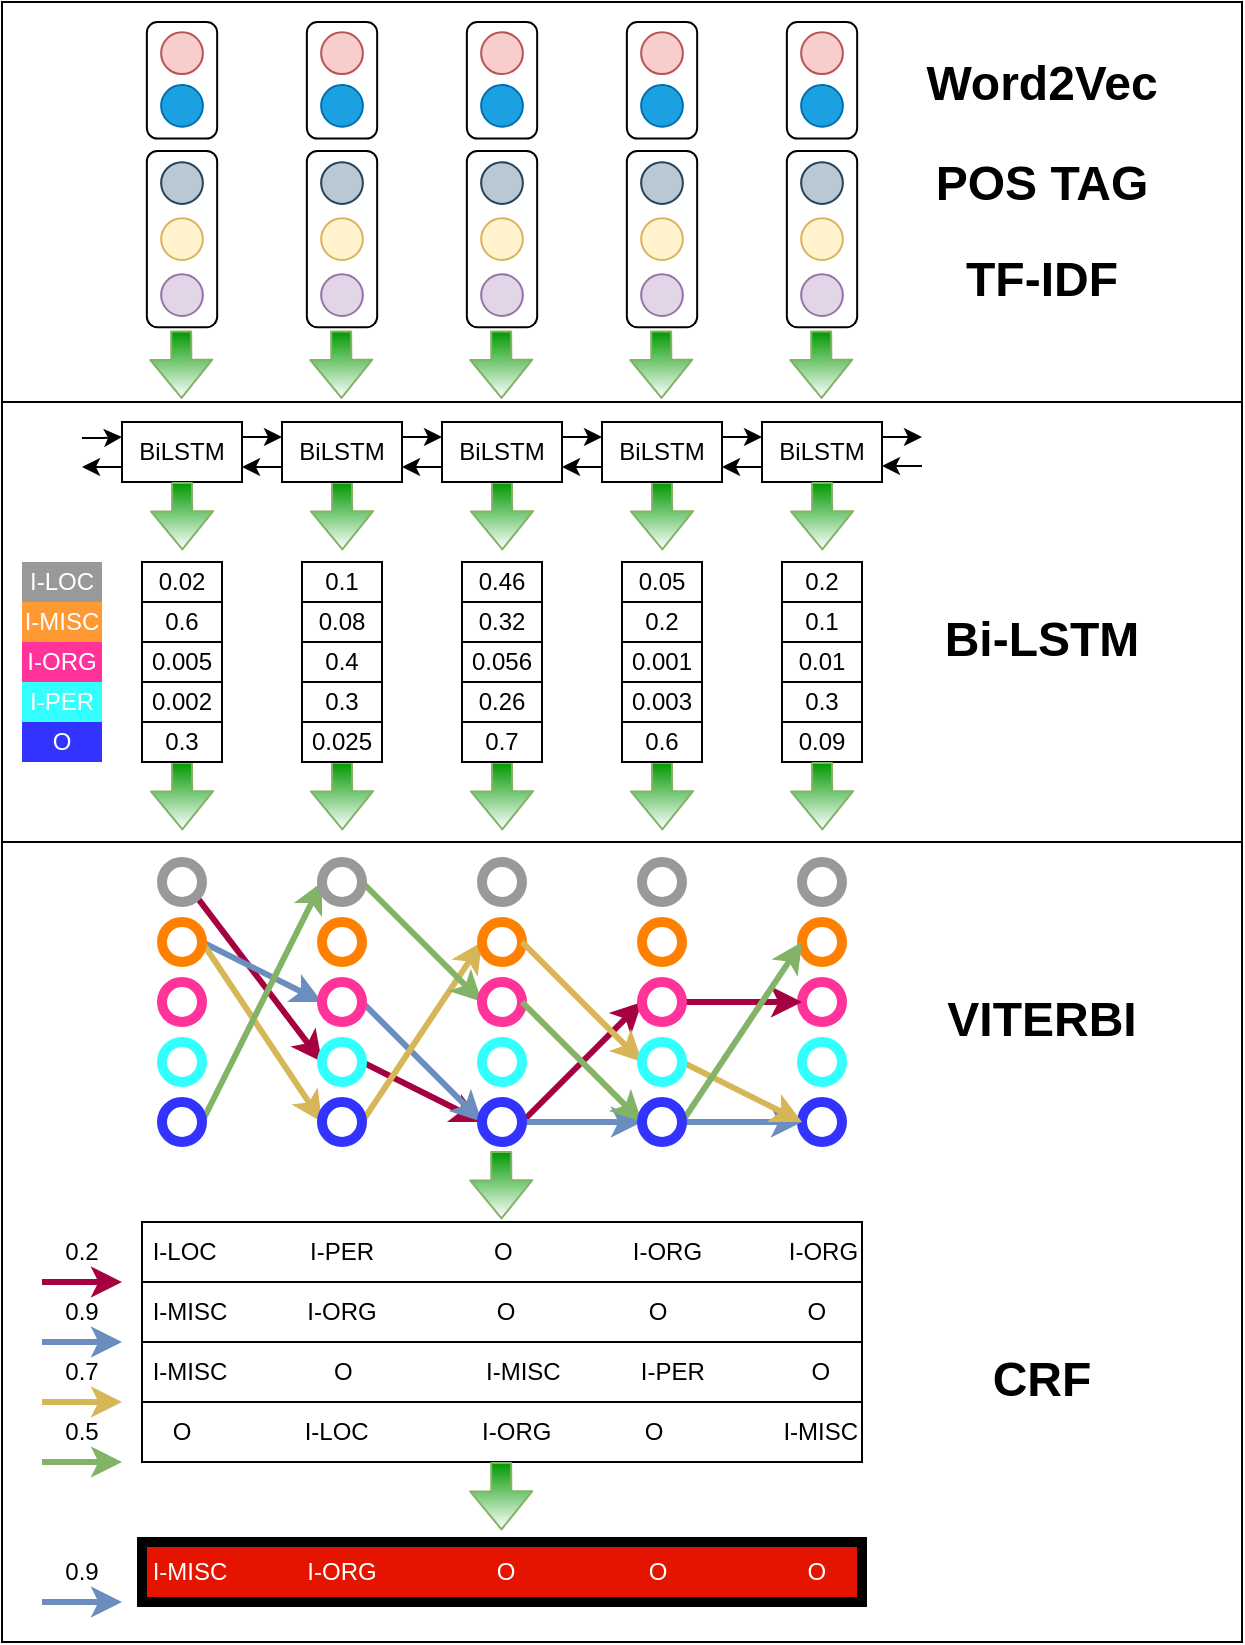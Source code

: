 <mxfile version="13.1.9" type="device"><diagram id="C5RBs43oDa-KdzZeNtuy" name="Page-1"><mxGraphModel dx="865" dy="416" grid="1" gridSize="10" guides="1" tooltips="1" connect="1" arrows="1" fold="1" page="1" pageScale="1" pageWidth="827" pageHeight="1169" math="0" shadow="0"><root><mxCell id="WIyWlLk6GJQsqaUBKTNV-0"/><mxCell id="WIyWlLk6GJQsqaUBKTNV-1" parent="WIyWlLk6GJQsqaUBKTNV-0"/><mxCell id="lORffbCrn6nx1zbJT4mo-375" value="" style="rounded=0;whiteSpace=wrap;html=1;strokeColor=#000000;strokeWidth=1;fillColor=none;fontColor=#000000;" vertex="1" parent="WIyWlLk6GJQsqaUBKTNV-1"><mxGeometry x="140" y="210" width="620" height="220" as="geometry"/></mxCell><mxCell id="lORffbCrn6nx1zbJT4mo-365" value="" style="rounded=0;whiteSpace=wrap;html=1;strokeColor=#000000;strokeWidth=1;fillColor=none;fontColor=#000000;" vertex="1" parent="WIyWlLk6GJQsqaUBKTNV-1"><mxGeometry x="140" y="430" width="620" height="400" as="geometry"/></mxCell><mxCell id="lORffbCrn6nx1zbJT4mo-245" value="" style="group" vertex="1" connectable="0" parent="WIyWlLk6GJQsqaUBKTNV-1"><mxGeometry x="520" y="31.57" width="60" height="528.43" as="geometry"/></mxCell><mxCell id="lORffbCrn6nx1zbJT4mo-246" value="" style="group" vertex="1" connectable="0" parent="lORffbCrn6nx1zbJT4mo-245"><mxGeometry width="60" height="528.43" as="geometry"/></mxCell><mxCell id="lORffbCrn6nx1zbJT4mo-247" value="BiLSTM" style="rounded=0;whiteSpace=wrap;html=1;" vertex="1" parent="lORffbCrn6nx1zbJT4mo-246"><mxGeometry y="188.43" width="60" height="30" as="geometry"/></mxCell><mxCell id="lORffbCrn6nx1zbJT4mo-248" value="" style="group" vertex="1" connectable="0" parent="lORffbCrn6nx1zbJT4mo-246"><mxGeometry x="12.43" y="-11.57" width="35.15" height="152.62" as="geometry"/></mxCell><mxCell id="lORffbCrn6nx1zbJT4mo-249" value="" style="rounded=1;whiteSpace=wrap;html=1;rotation=90;" vertex="1" parent="lORffbCrn6nx1zbJT4mo-248"><mxGeometry x="-26.5" y="90.97" width="88.15" height="35.15" as="geometry"/></mxCell><mxCell id="lORffbCrn6nx1zbJT4mo-250" value="" style="rounded=1;whiteSpace=wrap;html=1;rotation=90;" vertex="1" parent="lORffbCrn6nx1zbJT4mo-248"><mxGeometry x="-11.57" y="11.57" width="58.29" height="35.15" as="geometry"/></mxCell><mxCell id="lORffbCrn6nx1zbJT4mo-251" value="" style="ellipse;whiteSpace=wrap;html=1;aspect=fixed;rotation=0;fillColor=#1ba1e2;strokeColor=#006EAF;fontColor=#ffffff;" vertex="1" parent="lORffbCrn6nx1zbJT4mo-248"><mxGeometry x="7.14" y="31.5" width="20.87" height="20.87" as="geometry"/></mxCell><mxCell id="lORffbCrn6nx1zbJT4mo-252" value="" style="ellipse;whiteSpace=wrap;html=1;aspect=fixed;rotation=0;fillColor=#f8cecc;strokeColor=#b85450;" vertex="1" parent="lORffbCrn6nx1zbJT4mo-248"><mxGeometry x="7.14" y="5.15" width="20.87" height="20.87" as="geometry"/></mxCell><mxCell id="lORffbCrn6nx1zbJT4mo-253" value="" style="ellipse;whiteSpace=wrap;html=1;aspect=fixed;rotation=0;fillColor=#bac8d3;strokeColor=#23445d;" vertex="1" parent="lORffbCrn6nx1zbJT4mo-248"><mxGeometry x="7.14" y="70.1" width="20.87" height="20.87" as="geometry"/></mxCell><mxCell id="lORffbCrn6nx1zbJT4mo-254" value="" style="ellipse;whiteSpace=wrap;html=1;aspect=fixed;rotation=0;fillColor=#e1d5e7;strokeColor=#9673a6;" vertex="1" parent="lORffbCrn6nx1zbJT4mo-248"><mxGeometry x="7.14" y="126.12" width="20.87" height="20.87" as="geometry"/></mxCell><mxCell id="lORffbCrn6nx1zbJT4mo-255" value="" style="ellipse;whiteSpace=wrap;html=1;aspect=fixed;rotation=0;fillColor=#fff2cc;strokeColor=#d6b656;" vertex="1" parent="lORffbCrn6nx1zbJT4mo-248"><mxGeometry x="7.14" y="98.11" width="20.87" height="20.87" as="geometry"/></mxCell><mxCell id="lORffbCrn6nx1zbJT4mo-256" value="" style="group" vertex="1" connectable="0" parent="lORffbCrn6nx1zbJT4mo-246"><mxGeometry x="10" y="258.43" width="40" height="100" as="geometry"/></mxCell><mxCell id="lORffbCrn6nx1zbJT4mo-257" value="&lt;span&gt;0.2&lt;/span&gt;" style="rounded=0;whiteSpace=wrap;html=1;" vertex="1" parent="lORffbCrn6nx1zbJT4mo-256"><mxGeometry width="40" height="20" as="geometry"/></mxCell><mxCell id="lORffbCrn6nx1zbJT4mo-258" value="&lt;span&gt;0.1&lt;/span&gt;" style="rounded=0;whiteSpace=wrap;html=1;" vertex="1" parent="lORffbCrn6nx1zbJT4mo-256"><mxGeometry y="20" width="40" height="20" as="geometry"/></mxCell><mxCell id="lORffbCrn6nx1zbJT4mo-259" value="&lt;span&gt;0.09&lt;/span&gt;" style="rounded=0;whiteSpace=wrap;html=1;" vertex="1" parent="lORffbCrn6nx1zbJT4mo-256"><mxGeometry y="80" width="40" height="20" as="geometry"/></mxCell><mxCell id="lORffbCrn6nx1zbJT4mo-260" value="&lt;span&gt;0.3&lt;/span&gt;" style="rounded=0;whiteSpace=wrap;html=1;" vertex="1" parent="lORffbCrn6nx1zbJT4mo-256"><mxGeometry y="60" width="40" height="20" as="geometry"/></mxCell><mxCell id="lORffbCrn6nx1zbJT4mo-261" value="&lt;span&gt;0.01&lt;/span&gt;" style="rounded=0;whiteSpace=wrap;html=1;" vertex="1" parent="lORffbCrn6nx1zbJT4mo-256"><mxGeometry y="40" width="40" height="20" as="geometry"/></mxCell><mxCell id="lORffbCrn6nx1zbJT4mo-262" value="" style="group" vertex="1" connectable="0" parent="lORffbCrn6nx1zbJT4mo-246"><mxGeometry x="20.0" y="408.43" width="20.01" height="140" as="geometry"/></mxCell><mxCell id="lORffbCrn6nx1zbJT4mo-263" value="" style="ellipse;whiteSpace=wrap;html=1;aspect=fixed;strokeWidth=5;fillColor=none;strokeColor=#999999;" vertex="1" parent="lORffbCrn6nx1zbJT4mo-262"><mxGeometry width="20" height="20" as="geometry"/></mxCell><mxCell id="lORffbCrn6nx1zbJT4mo-264" value="" style="ellipse;whiteSpace=wrap;html=1;aspect=fixed;strokeWidth=5;fillColor=none;strokeColor=#FF8000;" vertex="1" parent="lORffbCrn6nx1zbJT4mo-262"><mxGeometry x="0.01" y="30" width="20" height="20" as="geometry"/></mxCell><mxCell id="lORffbCrn6nx1zbJT4mo-265" value="" style="ellipse;whiteSpace=wrap;html=1;aspect=fixed;fillColor=none;strokeColor=#3333FF;strokeWidth=5;" vertex="1" parent="lORffbCrn6nx1zbJT4mo-262"><mxGeometry y="120" width="20" height="20" as="geometry"/></mxCell><mxCell id="lORffbCrn6nx1zbJT4mo-266" value="" style="ellipse;whiteSpace=wrap;html=1;aspect=fixed;fillColor=none;strokeColor=#33FFFF;strokeWidth=5;" vertex="1" parent="lORffbCrn6nx1zbJT4mo-262"><mxGeometry x="0.01" y="90" width="20" height="20" as="geometry"/></mxCell><mxCell id="lORffbCrn6nx1zbJT4mo-267" value="" style="ellipse;whiteSpace=wrap;html=1;aspect=fixed;fillColor=none;strokeWidth=5;strokeColor=#FF3399;" vertex="1" parent="lORffbCrn6nx1zbJT4mo-262"><mxGeometry y="60" width="20" height="20" as="geometry"/></mxCell><mxCell id="lORffbCrn6nx1zbJT4mo-321" value="" style="shape=flexArrow;endArrow=classic;html=1;fillColor=#009900;strokeColor=#82b366;gradientColor=#ffffff;" edge="1" parent="lORffbCrn6nx1zbJT4mo-246"><mxGeometry width="50" height="50" relative="1" as="geometry"><mxPoint x="29.59" y="142.67" as="sourcePoint"/><mxPoint x="29.76" y="176.86" as="targetPoint"/></mxGeometry></mxCell><mxCell id="lORffbCrn6nx1zbJT4mo-329" value="" style="shape=flexArrow;endArrow=classic;html=1;fillColor=#009900;strokeColor=#82b366;gradientColor=#ffffff;" edge="1" parent="lORffbCrn6nx1zbJT4mo-246"><mxGeometry width="50" height="50" relative="1" as="geometry"><mxPoint x="30.0" y="358.43" as="sourcePoint"/><mxPoint x="30.17" y="392.62" as="targetPoint"/></mxGeometry></mxCell><mxCell id="lORffbCrn6nx1zbJT4mo-330" value="" style="shape=flexArrow;endArrow=classic;html=1;fillColor=#009900;strokeColor=#82b366;gradientColor=#ffffff;" edge="1" parent="lORffbCrn6nx1zbJT4mo-246"><mxGeometry width="50" height="50" relative="1" as="geometry"><mxPoint x="-290.0" y="358.43" as="sourcePoint"/><mxPoint x="-289.83" y="392.62" as="targetPoint"/></mxGeometry></mxCell><mxCell id="lORffbCrn6nx1zbJT4mo-331" value="" style="shape=flexArrow;endArrow=classic;html=1;fillColor=#009900;strokeColor=#82b366;gradientColor=#ffffff;" edge="1" parent="lORffbCrn6nx1zbJT4mo-246"><mxGeometry width="50" height="50" relative="1" as="geometry"><mxPoint x="-210.01" y="358.43" as="sourcePoint"/><mxPoint x="-209.84" y="392.62" as="targetPoint"/></mxGeometry></mxCell><mxCell id="lORffbCrn6nx1zbJT4mo-332" value="" style="shape=flexArrow;endArrow=classic;html=1;fillColor=#009900;strokeColor=#82b366;gradientColor=#ffffff;" edge="1" parent="lORffbCrn6nx1zbJT4mo-246"><mxGeometry width="50" height="50" relative="1" as="geometry"><mxPoint x="-130.01" y="358.43" as="sourcePoint"/><mxPoint x="-129.84" y="392.62" as="targetPoint"/></mxGeometry></mxCell><mxCell id="lORffbCrn6nx1zbJT4mo-333" value="" style="shape=flexArrow;endArrow=classic;html=1;fillColor=#009900;strokeColor=#82b366;gradientColor=#ffffff;" edge="1" parent="lORffbCrn6nx1zbJT4mo-246"><mxGeometry width="50" height="50" relative="1" as="geometry"><mxPoint x="-50.01" y="358.43" as="sourcePoint"/><mxPoint x="-49.84" y="392.62" as="targetPoint"/></mxGeometry></mxCell><mxCell id="lORffbCrn6nx1zbJT4mo-269" value="" style="endArrow=classic;html=1;exitX=1;exitY=1;exitDx=0;exitDy=0;fillColor=#d80073;strokeColor=#A50040;strokeWidth=3;" edge="1" parent="WIyWlLk6GJQsqaUBKTNV-1" source="lORffbCrn6nx1zbJT4mo-150"><mxGeometry width="50" height="50" relative="1" as="geometry"><mxPoint x="320" y="520" as="sourcePoint"/><mxPoint x="300" y="540" as="targetPoint"/></mxGeometry></mxCell><mxCell id="lORffbCrn6nx1zbJT4mo-270" value="" style="endArrow=classic;html=1;fillColor=#d80073;strokeColor=#A50040;strokeWidth=3;" edge="1" parent="WIyWlLk6GJQsqaUBKTNV-1"><mxGeometry width="50" height="50" relative="1" as="geometry"><mxPoint x="480" y="510" as="sourcePoint"/><mxPoint x="540" y="510" as="targetPoint"/></mxGeometry></mxCell><mxCell id="lORffbCrn6nx1zbJT4mo-271" value="" style="endArrow=classic;html=1;entryX=0;entryY=0.5;entryDx=0;entryDy=0;fillColor=#d80073;strokeColor=#A50040;strokeWidth=3;" edge="1" parent="WIyWlLk6GJQsqaUBKTNV-1" target="lORffbCrn6nx1zbJT4mo-244"><mxGeometry width="50" height="50" relative="1" as="geometry"><mxPoint x="400" y="570" as="sourcePoint"/><mxPoint x="450" y="520" as="targetPoint"/></mxGeometry></mxCell><mxCell id="lORffbCrn6nx1zbJT4mo-272" value="" style="endArrow=classic;html=1;exitX=1;exitY=0.5;exitDx=0;exitDy=0;fillColor=#d80073;strokeColor=#A50040;strokeWidth=3;" edge="1" parent="WIyWlLk6GJQsqaUBKTNV-1" source="lORffbCrn6nx1zbJT4mo-197"><mxGeometry width="50" height="50" relative="1" as="geometry"><mxPoint x="320" y="530" as="sourcePoint"/><mxPoint x="380" y="570" as="targetPoint"/></mxGeometry></mxCell><mxCell id="lORffbCrn6nx1zbJT4mo-273" value="" style="endArrow=classic;html=1;fillColor=#dae8fc;strokeColor=#6c8ebf;strokeWidth=3;" edge="1" parent="WIyWlLk6GJQsqaUBKTNV-1"><mxGeometry width="50" height="50" relative="1" as="geometry"><mxPoint x="240" y="480" as="sourcePoint"/><mxPoint x="300" y="510" as="targetPoint"/></mxGeometry></mxCell><mxCell id="lORffbCrn6nx1zbJT4mo-274" value="" style="endArrow=classic;html=1;fillColor=#fff2cc;strokeColor=#d6b656;exitX=1;exitY=0.5;exitDx=0;exitDy=0;strokeWidth=3;" edge="1" parent="WIyWlLk6GJQsqaUBKTNV-1" source="lORffbCrn6nx1zbJT4mo-151"><mxGeometry width="50" height="50" relative="1" as="geometry"><mxPoint x="240" y="540" as="sourcePoint"/><mxPoint x="300" y="570" as="targetPoint"/></mxGeometry></mxCell><mxCell id="lORffbCrn6nx1zbJT4mo-275" value="" style="endArrow=classic;html=1;fillColor=#dae8fc;strokeColor=#6c8ebf;strokeWidth=3;" edge="1" parent="WIyWlLk6GJQsqaUBKTNV-1"><mxGeometry width="50" height="50" relative="1" as="geometry"><mxPoint x="480" y="570" as="sourcePoint"/><mxPoint x="540" y="570" as="targetPoint"/></mxGeometry></mxCell><mxCell id="lORffbCrn6nx1zbJT4mo-276" value="" style="endArrow=classic;html=1;entryX=0;entryY=0.5;entryDx=0;entryDy=0;fillColor=#dae8fc;strokeColor=#6c8ebf;strokeWidth=3;" edge="1" parent="WIyWlLk6GJQsqaUBKTNV-1" target="lORffbCrn6nx1zbJT4mo-242"><mxGeometry width="50" height="50" relative="1" as="geometry"><mxPoint x="400" y="570" as="sourcePoint"/><mxPoint x="480" y="570" as="targetPoint"/></mxGeometry></mxCell><mxCell id="lORffbCrn6nx1zbJT4mo-277" value="" style="endArrow=classic;html=1;exitX=1;exitY=0.5;exitDx=0;exitDy=0;fillColor=#dae8fc;strokeColor=#6c8ebf;strokeWidth=3;" edge="1" parent="WIyWlLk6GJQsqaUBKTNV-1" source="lORffbCrn6nx1zbJT4mo-198"><mxGeometry width="50" height="50" relative="1" as="geometry"><mxPoint x="350" y="655" as="sourcePoint"/><mxPoint x="380" y="570" as="targetPoint"/></mxGeometry></mxCell><mxCell id="lORffbCrn6nx1zbJT4mo-279" value="" style="endArrow=classic;html=1;fillColor=#fff2cc;strokeColor=#d6b656;strokeWidth=3;" edge="1" parent="WIyWlLk6GJQsqaUBKTNV-1"><mxGeometry width="50" height="50" relative="1" as="geometry"><mxPoint x="320" y="570" as="sourcePoint"/><mxPoint x="380" y="480" as="targetPoint"/></mxGeometry></mxCell><mxCell id="lORffbCrn6nx1zbJT4mo-280" value="" style="endArrow=classic;html=1;fillColor=#fff2cc;strokeColor=#d6b656;strokeWidth=3;" edge="1" parent="WIyWlLk6GJQsqaUBKTNV-1"><mxGeometry width="50" height="50" relative="1" as="geometry"><mxPoint x="480" y="540" as="sourcePoint"/><mxPoint x="540" y="570" as="targetPoint"/></mxGeometry></mxCell><mxCell id="lORffbCrn6nx1zbJT4mo-281" value="" style="endArrow=classic;html=1;fillColor=#d5e8d4;strokeColor=#82b366;strokeWidth=3;" edge="1" parent="WIyWlLk6GJQsqaUBKTNV-1"><mxGeometry width="50" height="50" relative="1" as="geometry"><mxPoint x="320" y="450" as="sourcePoint"/><mxPoint x="380" y="510" as="targetPoint"/></mxGeometry></mxCell><mxCell id="lORffbCrn6nx1zbJT4mo-282" value="" style="endArrow=classic;html=1;exitX=1;exitY=0.5;exitDx=0;exitDy=0;fillColor=#d5e8d4;strokeColor=#82b366;strokeWidth=3;" edge="1" parent="WIyWlLk6GJQsqaUBKTNV-1" source="lORffbCrn6nx1zbJT4mo-152"><mxGeometry width="50" height="50" relative="1" as="geometry"><mxPoint x="320" y="520" as="sourcePoint"/><mxPoint x="300" y="450" as="targetPoint"/></mxGeometry></mxCell><mxCell id="lORffbCrn6nx1zbJT4mo-283" value="" style="endArrow=classic;html=1;fillColor=#d5e8d4;strokeColor=#82b366;strokeWidth=3;" edge="1" parent="WIyWlLk6GJQsqaUBKTNV-1"><mxGeometry width="50" height="50" relative="1" as="geometry"><mxPoint x="480" y="570" as="sourcePoint"/><mxPoint x="540" y="480" as="targetPoint"/></mxGeometry></mxCell><mxCell id="lORffbCrn6nx1zbJT4mo-289" value="&lt;span&gt;&lt;font color=&quot;#ffffff&quot;&gt;I-PER&lt;/font&gt;&lt;/span&gt;" style="rounded=0;whiteSpace=wrap;html=1;strokeColor=none;fillColor=#33FFFF;" vertex="1" parent="WIyWlLk6GJQsqaUBKTNV-1"><mxGeometry x="150" y="350" width="40" height="20" as="geometry"/></mxCell><mxCell id="lORffbCrn6nx1zbJT4mo-298" value="0.2" style="text;html=1;strokeColor=none;fillColor=none;align=center;verticalAlign=middle;whiteSpace=wrap;rounded=0;" vertex="1" parent="WIyWlLk6GJQsqaUBKTNV-1"><mxGeometry x="160" y="620" width="40" height="30" as="geometry"/></mxCell><mxCell id="lORffbCrn6nx1zbJT4mo-299" value="0.9" style="text;html=1;strokeColor=none;fillColor=none;align=center;verticalAlign=middle;whiteSpace=wrap;rounded=0;" vertex="1" parent="WIyWlLk6GJQsqaUBKTNV-1"><mxGeometry x="160" y="650" width="40" height="30" as="geometry"/></mxCell><mxCell id="lORffbCrn6nx1zbJT4mo-300" value="0.7" style="text;html=1;strokeColor=none;fillColor=none;align=center;verticalAlign=middle;whiteSpace=wrap;rounded=0;" vertex="1" parent="WIyWlLk6GJQsqaUBKTNV-1"><mxGeometry x="160" y="680" width="40" height="30" as="geometry"/></mxCell><mxCell id="lORffbCrn6nx1zbJT4mo-301" value="0.5" style="text;html=1;strokeColor=none;fillColor=none;align=center;verticalAlign=middle;whiteSpace=wrap;rounded=0;" vertex="1" parent="WIyWlLk6GJQsqaUBKTNV-1"><mxGeometry x="160" y="710" width="40" height="30" as="geometry"/></mxCell><mxCell id="lORffbCrn6nx1zbJT4mo-302" style="edgeStyle=orthogonalEdgeStyle;rounded=0;orthogonalLoop=1;jettySize=auto;html=1;exitX=1;exitY=0.25;exitDx=0;exitDy=0;entryX=0;entryY=0.25;entryDx=0;entryDy=0;" edge="1" parent="WIyWlLk6GJQsqaUBKTNV-1" source="lORffbCrn6nx1zbJT4mo-9" target="lORffbCrn6nx1zbJT4mo-178"><mxGeometry relative="1" as="geometry"/></mxCell><mxCell id="lORffbCrn6nx1zbJT4mo-303" style="edgeStyle=orthogonalEdgeStyle;rounded=0;orthogonalLoop=1;jettySize=auto;html=1;exitX=0;exitY=0.75;exitDx=0;exitDy=0;entryX=1;entryY=0.75;entryDx=0;entryDy=0;" edge="1" parent="WIyWlLk6GJQsqaUBKTNV-1" source="lORffbCrn6nx1zbJT4mo-178" target="lORffbCrn6nx1zbJT4mo-9"><mxGeometry relative="1" as="geometry"/></mxCell><mxCell id="lORffbCrn6nx1zbJT4mo-307" style="edgeStyle=orthogonalEdgeStyle;rounded=0;orthogonalLoop=1;jettySize=auto;html=1;exitX=1;exitY=0.25;exitDx=0;exitDy=0;entryX=0;entryY=0.25;entryDx=0;entryDy=0;" edge="1" parent="WIyWlLk6GJQsqaUBKTNV-1" source="lORffbCrn6nx1zbJT4mo-201" target="lORffbCrn6nx1zbJT4mo-224"><mxGeometry relative="1" as="geometry"/></mxCell><mxCell id="lORffbCrn6nx1zbJT4mo-308" style="edgeStyle=orthogonalEdgeStyle;rounded=0;orthogonalLoop=1;jettySize=auto;html=1;exitX=1;exitY=0.25;exitDx=0;exitDy=0;entryX=0;entryY=0.25;entryDx=0;entryDy=0;" edge="1" parent="WIyWlLk6GJQsqaUBKTNV-1" source="lORffbCrn6nx1zbJT4mo-178" target="lORffbCrn6nx1zbJT4mo-201"><mxGeometry relative="1" as="geometry"/></mxCell><mxCell id="lORffbCrn6nx1zbJT4mo-309" style="edgeStyle=orthogonalEdgeStyle;rounded=0;orthogonalLoop=1;jettySize=auto;html=1;exitX=0;exitY=0.75;exitDx=0;exitDy=0;entryX=1;entryY=0.75;entryDx=0;entryDy=0;" edge="1" parent="WIyWlLk6GJQsqaUBKTNV-1" source="lORffbCrn6nx1zbJT4mo-201" target="lORffbCrn6nx1zbJT4mo-178"><mxGeometry relative="1" as="geometry"/></mxCell><mxCell id="lORffbCrn6nx1zbJT4mo-310" style="edgeStyle=orthogonalEdgeStyle;rounded=0;orthogonalLoop=1;jettySize=auto;html=1;exitX=0;exitY=0.75;exitDx=0;exitDy=0;entryX=1;entryY=0.75;entryDx=0;entryDy=0;" edge="1" parent="WIyWlLk6GJQsqaUBKTNV-1" source="lORffbCrn6nx1zbJT4mo-224" target="lORffbCrn6nx1zbJT4mo-201"><mxGeometry relative="1" as="geometry"/></mxCell><mxCell id="lORffbCrn6nx1zbJT4mo-311" style="edgeStyle=orthogonalEdgeStyle;rounded=0;orthogonalLoop=1;jettySize=auto;html=1;exitX=1;exitY=0.25;exitDx=0;exitDy=0;entryX=0;entryY=0.25;entryDx=0;entryDy=0;" edge="1" parent="WIyWlLk6GJQsqaUBKTNV-1" source="lORffbCrn6nx1zbJT4mo-224" target="lORffbCrn6nx1zbJT4mo-247"><mxGeometry relative="1" as="geometry"/></mxCell><mxCell id="lORffbCrn6nx1zbJT4mo-312" style="edgeStyle=orthogonalEdgeStyle;rounded=0;orthogonalLoop=1;jettySize=auto;html=1;exitX=0;exitY=0.75;exitDx=0;exitDy=0;entryX=1;entryY=0.75;entryDx=0;entryDy=0;" edge="1" parent="WIyWlLk6GJQsqaUBKTNV-1" source="lORffbCrn6nx1zbJT4mo-247" target="lORffbCrn6nx1zbJT4mo-224"><mxGeometry relative="1" as="geometry"/></mxCell><mxCell id="lORffbCrn6nx1zbJT4mo-313" style="edgeStyle=orthogonalEdgeStyle;rounded=0;orthogonalLoop=1;jettySize=auto;html=1;exitX=1;exitY=0.25;exitDx=0;exitDy=0;" edge="1" parent="WIyWlLk6GJQsqaUBKTNV-1" source="lORffbCrn6nx1zbJT4mo-247"><mxGeometry relative="1" as="geometry"><mxPoint x="600" y="227.6" as="targetPoint"/></mxGeometry></mxCell><mxCell id="lORffbCrn6nx1zbJT4mo-314" style="edgeStyle=orthogonalEdgeStyle;rounded=0;orthogonalLoop=1;jettySize=auto;html=1;entryX=1;entryY=0.75;entryDx=0;entryDy=0;" edge="1" parent="WIyWlLk6GJQsqaUBKTNV-1" target="lORffbCrn6nx1zbJT4mo-247"><mxGeometry relative="1" as="geometry"><mxPoint x="600" y="242.4" as="targetPoint"/><mxPoint x="600" y="242" as="sourcePoint"/></mxGeometry></mxCell><mxCell id="lORffbCrn6nx1zbJT4mo-315" style="edgeStyle=orthogonalEdgeStyle;rounded=0;orthogonalLoop=1;jettySize=auto;html=1;exitX=0;exitY=0.75;exitDx=0;exitDy=0;" edge="1" parent="WIyWlLk6GJQsqaUBKTNV-1" source="lORffbCrn6nx1zbJT4mo-9"><mxGeometry relative="1" as="geometry"><mxPoint x="180" y="242.4" as="targetPoint"/></mxGeometry></mxCell><mxCell id="lORffbCrn6nx1zbJT4mo-318" style="edgeStyle=orthogonalEdgeStyle;rounded=0;orthogonalLoop=1;jettySize=auto;html=1;entryX=0;entryY=0.25;entryDx=0;entryDy=0;" edge="1" parent="WIyWlLk6GJQsqaUBKTNV-1" target="lORffbCrn6nx1zbJT4mo-9"><mxGeometry relative="1" as="geometry"><mxPoint x="190" y="228" as="targetPoint"/><mxPoint x="180" y="228" as="sourcePoint"/><Array as="points"><mxPoint x="190" y="228"/></Array></mxGeometry></mxCell><mxCell id="lORffbCrn6nx1zbJT4mo-174" value="" style="group" vertex="1" connectable="0" parent="WIyWlLk6GJQsqaUBKTNV-1"><mxGeometry x="200" y="31.57" width="60" height="528.43" as="geometry"/></mxCell><mxCell id="lORffbCrn6nx1zbJT4mo-9" value="BiLSTM" style="rounded=0;whiteSpace=wrap;html=1;" vertex="1" parent="lORffbCrn6nx1zbJT4mo-174"><mxGeometry y="188.43" width="60" height="30" as="geometry"/></mxCell><mxCell id="lORffbCrn6nx1zbJT4mo-38" value="" style="group" vertex="1" connectable="0" parent="lORffbCrn6nx1zbJT4mo-174"><mxGeometry x="12.43" y="-11.57" width="35.15" height="152.62" as="geometry"/></mxCell><mxCell id="lORffbCrn6nx1zbJT4mo-39" value="" style="rounded=1;whiteSpace=wrap;html=1;rotation=90;" vertex="1" parent="lORffbCrn6nx1zbJT4mo-38"><mxGeometry x="-26.5" y="90.97" width="88.15" height="35.15" as="geometry"/></mxCell><mxCell id="lORffbCrn6nx1zbJT4mo-40" value="" style="rounded=1;whiteSpace=wrap;html=1;rotation=90;" vertex="1" parent="lORffbCrn6nx1zbJT4mo-38"><mxGeometry x="-11.57" y="11.57" width="58.29" height="35.15" as="geometry"/></mxCell><mxCell id="lORffbCrn6nx1zbJT4mo-41" value="" style="ellipse;whiteSpace=wrap;html=1;aspect=fixed;rotation=0;fillColor=#1ba1e2;strokeColor=#006EAF;fontColor=#ffffff;" vertex="1" parent="lORffbCrn6nx1zbJT4mo-38"><mxGeometry x="7.14" y="31.5" width="20.87" height="20.87" as="geometry"/></mxCell><mxCell id="lORffbCrn6nx1zbJT4mo-42" value="" style="ellipse;whiteSpace=wrap;html=1;aspect=fixed;rotation=0;fillColor=#f8cecc;strokeColor=#b85450;" vertex="1" parent="lORffbCrn6nx1zbJT4mo-38"><mxGeometry x="7.14" y="5.15" width="20.87" height="20.87" as="geometry"/></mxCell><mxCell id="lORffbCrn6nx1zbJT4mo-43" value="" style="ellipse;whiteSpace=wrap;html=1;aspect=fixed;rotation=0;fillColor=#bac8d3;strokeColor=#23445d;" vertex="1" parent="lORffbCrn6nx1zbJT4mo-38"><mxGeometry x="7.14" y="70.1" width="20.87" height="20.87" as="geometry"/></mxCell><mxCell id="lORffbCrn6nx1zbJT4mo-44" value="" style="ellipse;whiteSpace=wrap;html=1;aspect=fixed;rotation=0;fillColor=#e1d5e7;strokeColor=#9673a6;" vertex="1" parent="lORffbCrn6nx1zbJT4mo-38"><mxGeometry x="7.14" y="126.12" width="20.87" height="20.87" as="geometry"/></mxCell><mxCell id="lORffbCrn6nx1zbJT4mo-45" value="" style="ellipse;whiteSpace=wrap;html=1;aspect=fixed;rotation=0;fillColor=#fff2cc;strokeColor=#d6b656;" vertex="1" parent="lORffbCrn6nx1zbJT4mo-38"><mxGeometry x="7.14" y="98.11" width="20.87" height="20.87" as="geometry"/></mxCell><mxCell id="lORffbCrn6nx1zbJT4mo-104" value="" style="group" vertex="1" connectable="0" parent="lORffbCrn6nx1zbJT4mo-174"><mxGeometry x="10" y="258.43" width="40" height="100" as="geometry"/></mxCell><mxCell id="lORffbCrn6nx1zbJT4mo-105" value="&lt;span&gt;0.02&lt;/span&gt;" style="rounded=0;whiteSpace=wrap;html=1;" vertex="1" parent="lORffbCrn6nx1zbJT4mo-104"><mxGeometry width="40" height="20" as="geometry"/></mxCell><mxCell id="lORffbCrn6nx1zbJT4mo-106" value="&lt;span&gt;0.6&lt;/span&gt;" style="rounded=0;whiteSpace=wrap;html=1;" vertex="1" parent="lORffbCrn6nx1zbJT4mo-104"><mxGeometry y="20" width="40" height="20" as="geometry"/></mxCell><mxCell id="lORffbCrn6nx1zbJT4mo-107" value="&lt;span&gt;0.3&lt;/span&gt;" style="rounded=0;whiteSpace=wrap;html=1;" vertex="1" parent="lORffbCrn6nx1zbJT4mo-104"><mxGeometry y="80" width="40" height="20" as="geometry"/></mxCell><mxCell id="lORffbCrn6nx1zbJT4mo-108" value="&lt;span&gt;0.002&lt;/span&gt;" style="rounded=0;whiteSpace=wrap;html=1;" vertex="1" parent="lORffbCrn6nx1zbJT4mo-104"><mxGeometry y="60" width="40" height="20" as="geometry"/></mxCell><mxCell id="lORffbCrn6nx1zbJT4mo-109" value="&lt;span&gt;0.005&lt;/span&gt;" style="rounded=0;whiteSpace=wrap;html=1;" vertex="1" parent="lORffbCrn6nx1zbJT4mo-104"><mxGeometry y="40" width="40" height="20" as="geometry"/></mxCell><mxCell id="lORffbCrn6nx1zbJT4mo-149" value="" style="group" vertex="1" connectable="0" parent="lORffbCrn6nx1zbJT4mo-174"><mxGeometry x="20.0" y="408.43" width="20.01" height="140" as="geometry"/></mxCell><mxCell id="lORffbCrn6nx1zbJT4mo-150" value="" style="ellipse;whiteSpace=wrap;html=1;aspect=fixed;strokeWidth=5;fillColor=none;strokeColor=#999999;" vertex="1" parent="lORffbCrn6nx1zbJT4mo-149"><mxGeometry width="20" height="20" as="geometry"/></mxCell><mxCell id="lORffbCrn6nx1zbJT4mo-151" value="" style="ellipse;whiteSpace=wrap;html=1;aspect=fixed;strokeWidth=5;fillColor=none;strokeColor=#FF8000;" vertex="1" parent="lORffbCrn6nx1zbJT4mo-149"><mxGeometry x="0.01" y="30" width="20" height="20" as="geometry"/></mxCell><mxCell id="lORffbCrn6nx1zbJT4mo-152" value="" style="ellipse;whiteSpace=wrap;html=1;aspect=fixed;fillColor=none;strokeColor=#3333FF;strokeWidth=5;" vertex="1" parent="lORffbCrn6nx1zbJT4mo-149"><mxGeometry y="120" width="20" height="20" as="geometry"/></mxCell><mxCell id="lORffbCrn6nx1zbJT4mo-153" value="" style="ellipse;whiteSpace=wrap;html=1;aspect=fixed;fillColor=none;strokeColor=#33FFFF;strokeWidth=5;" vertex="1" parent="lORffbCrn6nx1zbJT4mo-149"><mxGeometry x="0.01" y="90" width="20" height="20" as="geometry"/></mxCell><mxCell id="lORffbCrn6nx1zbJT4mo-154" value="" style="ellipse;whiteSpace=wrap;html=1;aspect=fixed;fillColor=none;strokeWidth=5;strokeColor=#FF3399;" vertex="1" parent="lORffbCrn6nx1zbJT4mo-149"><mxGeometry y="60" width="20" height="20" as="geometry"/></mxCell><mxCell id="lORffbCrn6nx1zbJT4mo-319" value="" style="shape=flexArrow;endArrow=classic;html=1;fillColor=#009900;strokeColor=#82b366;gradientColor=#ffffff;" edge="1" parent="lORffbCrn6nx1zbJT4mo-174"><mxGeometry width="50" height="50" relative="1" as="geometry"><mxPoint x="29.59" y="142.67" as="sourcePoint"/><mxPoint x="29.76" y="176.86" as="targetPoint"/></mxGeometry></mxCell><mxCell id="lORffbCrn6nx1zbJT4mo-324" value="" style="shape=flexArrow;endArrow=classic;html=1;fillColor=#009900;strokeColor=#82b366;gradientColor=#ffffff;" edge="1" parent="lORffbCrn6nx1zbJT4mo-174"><mxGeometry width="50" height="50" relative="1" as="geometry"><mxPoint x="350.0" y="218.43" as="sourcePoint"/><mxPoint x="350.17" y="252.62" as="targetPoint"/></mxGeometry></mxCell><mxCell id="lORffbCrn6nx1zbJT4mo-325" value="" style="shape=flexArrow;endArrow=classic;html=1;fillColor=#009900;strokeColor=#82b366;gradientColor=#ffffff;" edge="1" parent="lORffbCrn6nx1zbJT4mo-174"><mxGeometry width="50" height="50" relative="1" as="geometry"><mxPoint x="30.0" y="218.43" as="sourcePoint"/><mxPoint x="30.17" y="252.62" as="targetPoint"/></mxGeometry></mxCell><mxCell id="lORffbCrn6nx1zbJT4mo-326" value="" style="shape=flexArrow;endArrow=classic;html=1;fillColor=#009900;strokeColor=#82b366;gradientColor=#ffffff;" edge="1" parent="lORffbCrn6nx1zbJT4mo-174"><mxGeometry width="50" height="50" relative="1" as="geometry"><mxPoint x="109.99" y="218.43" as="sourcePoint"/><mxPoint x="110.16" y="252.62" as="targetPoint"/></mxGeometry></mxCell><mxCell id="lORffbCrn6nx1zbJT4mo-327" value="" style="shape=flexArrow;endArrow=classic;html=1;fillColor=#009900;strokeColor=#82b366;gradientColor=#ffffff;" edge="1" parent="lORffbCrn6nx1zbJT4mo-174"><mxGeometry width="50" height="50" relative="1" as="geometry"><mxPoint x="189.99" y="218.43" as="sourcePoint"/><mxPoint x="190.16" y="252.62" as="targetPoint"/></mxGeometry></mxCell><mxCell id="lORffbCrn6nx1zbJT4mo-328" value="" style="shape=flexArrow;endArrow=classic;html=1;fillColor=#009900;strokeColor=#82b366;gradientColor=#ffffff;" edge="1" parent="lORffbCrn6nx1zbJT4mo-174"><mxGeometry width="50" height="50" relative="1" as="geometry"><mxPoint x="269.99" y="218.43" as="sourcePoint"/><mxPoint x="270.16" y="252.62" as="targetPoint"/></mxGeometry></mxCell><mxCell id="lORffbCrn6nx1zbJT4mo-177" value="" style="group" vertex="1" connectable="0" parent="WIyWlLk6GJQsqaUBKTNV-1"><mxGeometry x="280" y="31.57" width="74.08" height="528.43" as="geometry"/></mxCell><mxCell id="lORffbCrn6nx1zbJT4mo-178" value="BiLSTM" style="rounded=0;whiteSpace=wrap;html=1;" vertex="1" parent="lORffbCrn6nx1zbJT4mo-177"><mxGeometry y="188.43" width="60" height="30" as="geometry"/></mxCell><mxCell id="lORffbCrn6nx1zbJT4mo-187" value="" style="group" vertex="1" connectable="0" parent="lORffbCrn6nx1zbJT4mo-177"><mxGeometry x="10" y="258.43" width="40" height="100" as="geometry"/></mxCell><mxCell id="lORffbCrn6nx1zbJT4mo-188" value="&lt;span&gt;0.1&lt;/span&gt;" style="rounded=0;whiteSpace=wrap;html=1;" vertex="1" parent="lORffbCrn6nx1zbJT4mo-187"><mxGeometry width="40" height="20" as="geometry"/></mxCell><mxCell id="lORffbCrn6nx1zbJT4mo-189" value="&lt;span&gt;0.08&lt;/span&gt;" style="rounded=0;whiteSpace=wrap;html=1;" vertex="1" parent="lORffbCrn6nx1zbJT4mo-187"><mxGeometry y="20" width="40" height="20" as="geometry"/></mxCell><mxCell id="lORffbCrn6nx1zbJT4mo-190" value="&lt;span&gt;0.025&lt;/span&gt;" style="rounded=0;whiteSpace=wrap;html=1;" vertex="1" parent="lORffbCrn6nx1zbJT4mo-187"><mxGeometry y="80" width="40" height="20" as="geometry"/></mxCell><mxCell id="lORffbCrn6nx1zbJT4mo-191" value="&lt;span&gt;0.3&lt;/span&gt;" style="rounded=0;whiteSpace=wrap;html=1;" vertex="1" parent="lORffbCrn6nx1zbJT4mo-187"><mxGeometry y="60" width="40" height="20" as="geometry"/></mxCell><mxCell id="lORffbCrn6nx1zbJT4mo-192" value="&lt;span&gt;0.4&lt;/span&gt;" style="rounded=0;whiteSpace=wrap;html=1;" vertex="1" parent="lORffbCrn6nx1zbJT4mo-187"><mxGeometry y="40" width="40" height="20" as="geometry"/></mxCell><mxCell id="lORffbCrn6nx1zbJT4mo-193" value="" style="group" vertex="1" connectable="0" parent="lORffbCrn6nx1zbJT4mo-177"><mxGeometry x="20.0" y="408.43" width="20.01" height="140" as="geometry"/></mxCell><mxCell id="lORffbCrn6nx1zbJT4mo-194" value="" style="ellipse;whiteSpace=wrap;html=1;aspect=fixed;strokeWidth=5;fillColor=none;strokeColor=#999999;" vertex="1" parent="lORffbCrn6nx1zbJT4mo-193"><mxGeometry width="20" height="20" as="geometry"/></mxCell><mxCell id="lORffbCrn6nx1zbJT4mo-195" value="" style="ellipse;whiteSpace=wrap;html=1;aspect=fixed;strokeWidth=5;fillColor=none;strokeColor=#FF8000;" vertex="1" parent="lORffbCrn6nx1zbJT4mo-193"><mxGeometry x="0.01" y="30" width="20" height="20" as="geometry"/></mxCell><mxCell id="lORffbCrn6nx1zbJT4mo-196" value="" style="ellipse;whiteSpace=wrap;html=1;aspect=fixed;fillColor=none;strokeColor=#3333FF;strokeWidth=5;" vertex="1" parent="lORffbCrn6nx1zbJT4mo-193"><mxGeometry y="120" width="20" height="20" as="geometry"/></mxCell><mxCell id="lORffbCrn6nx1zbJT4mo-197" value="" style="ellipse;whiteSpace=wrap;html=1;aspect=fixed;fillColor=none;strokeColor=#33FFFF;strokeWidth=5;" vertex="1" parent="lORffbCrn6nx1zbJT4mo-193"><mxGeometry x="0.01" y="90" width="20" height="20" as="geometry"/></mxCell><mxCell id="lORffbCrn6nx1zbJT4mo-198" value="" style="ellipse;whiteSpace=wrap;html=1;aspect=fixed;fillColor=none;strokeWidth=5;strokeColor=#FF3399;" vertex="1" parent="lORffbCrn6nx1zbJT4mo-193"><mxGeometry y="60" width="20" height="20" as="geometry"/></mxCell><mxCell id="lORffbCrn6nx1zbJT4mo-323" value="" style="shape=flexArrow;endArrow=classic;html=1;fillColor=#009900;strokeColor=#82b366;gradientColor=#ffffff;" edge="1" parent="lORffbCrn6nx1zbJT4mo-177"><mxGeometry width="50" height="50" relative="1" as="geometry"><mxPoint x="29.58" y="142.67" as="sourcePoint"/><mxPoint x="29.75" y="176.86" as="targetPoint"/></mxGeometry></mxCell><mxCell id="lORffbCrn6nx1zbJT4mo-180" value="" style="rounded=1;whiteSpace=wrap;html=1;rotation=90;" vertex="1" parent="lORffbCrn6nx1zbJT4mo-177"><mxGeometry x="-14.07" y="79.4" width="88.15" height="35.15" as="geometry"/></mxCell><mxCell id="lORffbCrn6nx1zbJT4mo-181" value="" style="rounded=1;whiteSpace=wrap;html=1;rotation=90;" vertex="1" parent="lORffbCrn6nx1zbJT4mo-177"><mxGeometry x="0.86" y="-7.105e-15" width="58.29" height="35.15" as="geometry"/></mxCell><mxCell id="lORffbCrn6nx1zbJT4mo-182" value="" style="ellipse;whiteSpace=wrap;html=1;aspect=fixed;rotation=0;fillColor=#1ba1e2;strokeColor=#006EAF;fontColor=#ffffff;" vertex="1" parent="lORffbCrn6nx1zbJT4mo-177"><mxGeometry x="19.57" y="19.93" width="20.87" height="20.87" as="geometry"/></mxCell><mxCell id="lORffbCrn6nx1zbJT4mo-183" value="" style="ellipse;whiteSpace=wrap;html=1;aspect=fixed;rotation=0;fillColor=#f8cecc;strokeColor=#b85450;" vertex="1" parent="lORffbCrn6nx1zbJT4mo-177"><mxGeometry x="19.57" y="-6.42" width="20.87" height="20.87" as="geometry"/></mxCell><mxCell id="lORffbCrn6nx1zbJT4mo-184" value="" style="ellipse;whiteSpace=wrap;html=1;aspect=fixed;rotation=0;fillColor=#bac8d3;strokeColor=#23445d;" vertex="1" parent="lORffbCrn6nx1zbJT4mo-177"><mxGeometry x="19.57" y="58.53" width="20.87" height="20.87" as="geometry"/></mxCell><mxCell id="lORffbCrn6nx1zbJT4mo-185" value="" style="ellipse;whiteSpace=wrap;html=1;aspect=fixed;rotation=0;fillColor=#e1d5e7;strokeColor=#9673a6;" vertex="1" parent="lORffbCrn6nx1zbJT4mo-177"><mxGeometry x="19.57" y="114.55" width="20.87" height="20.87" as="geometry"/></mxCell><mxCell id="lORffbCrn6nx1zbJT4mo-186" value="" style="ellipse;whiteSpace=wrap;html=1;aspect=fixed;rotation=0;fillColor=#fff2cc;strokeColor=#d6b656;" vertex="1" parent="lORffbCrn6nx1zbJT4mo-177"><mxGeometry x="19.57" y="86.54" width="20.87" height="20.87" as="geometry"/></mxCell><mxCell id="lORffbCrn6nx1zbJT4mo-200" value="" style="group" vertex="1" connectable="0" parent="WIyWlLk6GJQsqaUBKTNV-1"><mxGeometry x="360" y="31.57" width="74.08" height="528.43" as="geometry"/></mxCell><mxCell id="lORffbCrn6nx1zbJT4mo-201" value="BiLSTM" style="rounded=0;whiteSpace=wrap;html=1;" vertex="1" parent="lORffbCrn6nx1zbJT4mo-200"><mxGeometry y="188.43" width="60" height="30" as="geometry"/></mxCell><mxCell id="lORffbCrn6nx1zbJT4mo-210" value="" style="group" vertex="1" connectable="0" parent="lORffbCrn6nx1zbJT4mo-200"><mxGeometry x="10" y="258.43" width="40" height="100" as="geometry"/></mxCell><mxCell id="lORffbCrn6nx1zbJT4mo-211" value="&lt;span&gt;0.46&lt;/span&gt;" style="rounded=0;whiteSpace=wrap;html=1;" vertex="1" parent="lORffbCrn6nx1zbJT4mo-210"><mxGeometry width="40" height="20" as="geometry"/></mxCell><mxCell id="lORffbCrn6nx1zbJT4mo-212" value="&lt;span&gt;0.32&lt;/span&gt;" style="rounded=0;whiteSpace=wrap;html=1;" vertex="1" parent="lORffbCrn6nx1zbJT4mo-210"><mxGeometry y="20" width="40" height="20" as="geometry"/></mxCell><mxCell id="lORffbCrn6nx1zbJT4mo-213" value="&lt;span&gt;0.7&lt;/span&gt;" style="rounded=0;whiteSpace=wrap;html=1;" vertex="1" parent="lORffbCrn6nx1zbJT4mo-210"><mxGeometry y="80" width="40" height="20" as="geometry"/></mxCell><mxCell id="lORffbCrn6nx1zbJT4mo-214" value="&lt;span&gt;0.26&lt;/span&gt;" style="rounded=0;whiteSpace=wrap;html=1;" vertex="1" parent="lORffbCrn6nx1zbJT4mo-210"><mxGeometry y="60" width="40" height="20" as="geometry"/></mxCell><mxCell id="lORffbCrn6nx1zbJT4mo-215" value="&lt;span&gt;0.056&lt;/span&gt;" style="rounded=0;whiteSpace=wrap;html=1;" vertex="1" parent="lORffbCrn6nx1zbJT4mo-210"><mxGeometry y="40" width="40" height="20" as="geometry"/></mxCell><mxCell id="lORffbCrn6nx1zbJT4mo-216" value="" style="group" vertex="1" connectable="0" parent="lORffbCrn6nx1zbJT4mo-200"><mxGeometry x="20.0" y="408.43" width="20.01" height="140" as="geometry"/></mxCell><mxCell id="lORffbCrn6nx1zbJT4mo-217" value="" style="ellipse;whiteSpace=wrap;html=1;aspect=fixed;strokeWidth=5;fillColor=none;strokeColor=#999999;" vertex="1" parent="lORffbCrn6nx1zbJT4mo-216"><mxGeometry width="20" height="20" as="geometry"/></mxCell><mxCell id="lORffbCrn6nx1zbJT4mo-218" value="" style="ellipse;whiteSpace=wrap;html=1;aspect=fixed;strokeWidth=5;fillColor=none;strokeColor=#FF8000;" vertex="1" parent="lORffbCrn6nx1zbJT4mo-216"><mxGeometry x="0.01" y="30" width="20" height="20" as="geometry"/></mxCell><mxCell id="lORffbCrn6nx1zbJT4mo-219" value="" style="ellipse;whiteSpace=wrap;html=1;aspect=fixed;fillColor=none;strokeColor=#3333FF;strokeWidth=5;" vertex="1" parent="lORffbCrn6nx1zbJT4mo-216"><mxGeometry y="120" width="20" height="20" as="geometry"/></mxCell><mxCell id="lORffbCrn6nx1zbJT4mo-220" value="" style="ellipse;whiteSpace=wrap;html=1;aspect=fixed;fillColor=none;strokeColor=#33FFFF;strokeWidth=5;" vertex="1" parent="lORffbCrn6nx1zbJT4mo-216"><mxGeometry x="0.01" y="90" width="20" height="20" as="geometry"/></mxCell><mxCell id="lORffbCrn6nx1zbJT4mo-221" value="" style="ellipse;whiteSpace=wrap;html=1;aspect=fixed;fillColor=none;strokeWidth=5;strokeColor=#FF3399;" vertex="1" parent="lORffbCrn6nx1zbJT4mo-216"><mxGeometry y="60" width="20" height="20" as="geometry"/></mxCell><mxCell id="lORffbCrn6nx1zbJT4mo-278" value="" style="endArrow=classic;html=1;fillColor=#fff2cc;strokeColor=#d6b656;strokeWidth=3;" edge="1" parent="lORffbCrn6nx1zbJT4mo-200"><mxGeometry width="50" height="50" relative="1" as="geometry"><mxPoint x="40.01" y="448.43" as="sourcePoint"/><mxPoint x="100" y="508.43" as="targetPoint"/></mxGeometry></mxCell><mxCell id="lORffbCrn6nx1zbJT4mo-284" value="" style="endArrow=classic;html=1;fillColor=#d5e8d4;strokeColor=#82b366;strokeWidth=3;" edge="1" parent="lORffbCrn6nx1zbJT4mo-200"><mxGeometry width="50" height="50" relative="1" as="geometry"><mxPoint x="40.01" y="478.43" as="sourcePoint"/><mxPoint x="100" y="538.43" as="targetPoint"/></mxGeometry></mxCell><mxCell id="lORffbCrn6nx1zbJT4mo-322" value="" style="shape=flexArrow;endArrow=classic;html=1;fillColor=#009900;strokeColor=#82b366;gradientColor=#ffffff;" edge="1" parent="lORffbCrn6nx1zbJT4mo-200"><mxGeometry width="50" height="50" relative="1" as="geometry"><mxPoint x="29.58" y="142.67" as="sourcePoint"/><mxPoint x="29.75" y="176.86" as="targetPoint"/></mxGeometry></mxCell><mxCell id="lORffbCrn6nx1zbJT4mo-203" value="" style="rounded=1;whiteSpace=wrap;html=1;rotation=90;" vertex="1" parent="lORffbCrn6nx1zbJT4mo-200"><mxGeometry x="-14.07" y="79.4" width="88.15" height="35.15" as="geometry"/></mxCell><mxCell id="lORffbCrn6nx1zbJT4mo-204" value="" style="rounded=1;whiteSpace=wrap;html=1;rotation=90;" vertex="1" parent="lORffbCrn6nx1zbJT4mo-200"><mxGeometry x="0.86" y="-7.105e-15" width="58.29" height="35.15" as="geometry"/></mxCell><mxCell id="lORffbCrn6nx1zbJT4mo-205" value="" style="ellipse;whiteSpace=wrap;html=1;aspect=fixed;rotation=0;fillColor=#1ba1e2;strokeColor=#006EAF;fontColor=#ffffff;" vertex="1" parent="lORffbCrn6nx1zbJT4mo-200"><mxGeometry x="19.57" y="19.93" width="20.87" height="20.87" as="geometry"/></mxCell><mxCell id="lORffbCrn6nx1zbJT4mo-206" value="" style="ellipse;whiteSpace=wrap;html=1;aspect=fixed;rotation=0;fillColor=#f8cecc;strokeColor=#b85450;" vertex="1" parent="lORffbCrn6nx1zbJT4mo-200"><mxGeometry x="19.57" y="-6.42" width="20.87" height="20.87" as="geometry"/></mxCell><mxCell id="lORffbCrn6nx1zbJT4mo-207" value="" style="ellipse;whiteSpace=wrap;html=1;aspect=fixed;rotation=0;fillColor=#bac8d3;strokeColor=#23445d;" vertex="1" parent="lORffbCrn6nx1zbJT4mo-200"><mxGeometry x="19.57" y="58.53" width="20.87" height="20.87" as="geometry"/></mxCell><mxCell id="lORffbCrn6nx1zbJT4mo-208" value="" style="ellipse;whiteSpace=wrap;html=1;aspect=fixed;rotation=0;fillColor=#e1d5e7;strokeColor=#9673a6;" vertex="1" parent="lORffbCrn6nx1zbJT4mo-200"><mxGeometry x="19.57" y="114.55" width="20.87" height="20.87" as="geometry"/></mxCell><mxCell id="lORffbCrn6nx1zbJT4mo-209" value="" style="ellipse;whiteSpace=wrap;html=1;aspect=fixed;rotation=0;fillColor=#fff2cc;strokeColor=#d6b656;" vertex="1" parent="lORffbCrn6nx1zbJT4mo-200"><mxGeometry x="19.57" y="86.54" width="20.87" height="20.87" as="geometry"/></mxCell><mxCell id="lORffbCrn6nx1zbJT4mo-224" value="BiLSTM" style="rounded=0;whiteSpace=wrap;html=1;" vertex="1" parent="WIyWlLk6GJQsqaUBKTNV-1"><mxGeometry x="440" y="220" width="60" height="30" as="geometry"/></mxCell><mxCell id="lORffbCrn6nx1zbJT4mo-225" value="" style="group" vertex="1" connectable="0" parent="WIyWlLk6GJQsqaUBKTNV-1"><mxGeometry x="452.43" y="20.0" width="35.15" height="152.62" as="geometry"/></mxCell><mxCell id="lORffbCrn6nx1zbJT4mo-226" value="" style="rounded=1;whiteSpace=wrap;html=1;rotation=90;" vertex="1" parent="lORffbCrn6nx1zbJT4mo-225"><mxGeometry x="-26.5" y="90.97" width="88.15" height="35.15" as="geometry"/></mxCell><mxCell id="lORffbCrn6nx1zbJT4mo-227" value="" style="rounded=1;whiteSpace=wrap;html=1;rotation=90;" vertex="1" parent="lORffbCrn6nx1zbJT4mo-225"><mxGeometry x="-11.57" y="11.57" width="58.29" height="35.15" as="geometry"/></mxCell><mxCell id="lORffbCrn6nx1zbJT4mo-228" value="" style="ellipse;whiteSpace=wrap;html=1;aspect=fixed;rotation=0;fillColor=#1ba1e2;strokeColor=#006EAF;fontColor=#ffffff;" vertex="1" parent="lORffbCrn6nx1zbJT4mo-225"><mxGeometry x="7.14" y="31.5" width="20.87" height="20.87" as="geometry"/></mxCell><mxCell id="lORffbCrn6nx1zbJT4mo-229" value="" style="ellipse;whiteSpace=wrap;html=1;aspect=fixed;rotation=0;fillColor=#f8cecc;strokeColor=#b85450;" vertex="1" parent="lORffbCrn6nx1zbJT4mo-225"><mxGeometry x="7.14" y="5.15" width="20.87" height="20.87" as="geometry"/></mxCell><mxCell id="lORffbCrn6nx1zbJT4mo-230" value="" style="ellipse;whiteSpace=wrap;html=1;aspect=fixed;rotation=0;fillColor=#bac8d3;strokeColor=#23445d;" vertex="1" parent="lORffbCrn6nx1zbJT4mo-225"><mxGeometry x="7.14" y="70.1" width="20.87" height="20.87" as="geometry"/></mxCell><mxCell id="lORffbCrn6nx1zbJT4mo-231" value="" style="ellipse;whiteSpace=wrap;html=1;aspect=fixed;rotation=0;fillColor=#e1d5e7;strokeColor=#9673a6;" vertex="1" parent="lORffbCrn6nx1zbJT4mo-225"><mxGeometry x="7.14" y="126.12" width="20.87" height="20.87" as="geometry"/></mxCell><mxCell id="lORffbCrn6nx1zbJT4mo-232" value="" style="ellipse;whiteSpace=wrap;html=1;aspect=fixed;rotation=0;fillColor=#fff2cc;strokeColor=#d6b656;" vertex="1" parent="lORffbCrn6nx1zbJT4mo-225"><mxGeometry x="7.14" y="98.11" width="20.87" height="20.87" as="geometry"/></mxCell><mxCell id="lORffbCrn6nx1zbJT4mo-233" value="" style="group" vertex="1" connectable="0" parent="WIyWlLk6GJQsqaUBKTNV-1"><mxGeometry x="450" y="290" width="40" height="100" as="geometry"/></mxCell><mxCell id="lORffbCrn6nx1zbJT4mo-234" value="&lt;span&gt;0.05&lt;/span&gt;" style="rounded=0;whiteSpace=wrap;html=1;" vertex="1" parent="lORffbCrn6nx1zbJT4mo-233"><mxGeometry width="40" height="20" as="geometry"/></mxCell><mxCell id="lORffbCrn6nx1zbJT4mo-235" value="&lt;span&gt;0.2&lt;/span&gt;" style="rounded=0;whiteSpace=wrap;html=1;" vertex="1" parent="lORffbCrn6nx1zbJT4mo-233"><mxGeometry y="20" width="40" height="20" as="geometry"/></mxCell><mxCell id="lORffbCrn6nx1zbJT4mo-236" value="&lt;span&gt;0.6&lt;/span&gt;" style="rounded=0;whiteSpace=wrap;html=1;" vertex="1" parent="lORffbCrn6nx1zbJT4mo-233"><mxGeometry y="80" width="40" height="20" as="geometry"/></mxCell><mxCell id="lORffbCrn6nx1zbJT4mo-237" value="&lt;span&gt;0.003&lt;/span&gt;" style="rounded=0;whiteSpace=wrap;html=1;" vertex="1" parent="lORffbCrn6nx1zbJT4mo-233"><mxGeometry y="60" width="40" height="20" as="geometry"/></mxCell><mxCell id="lORffbCrn6nx1zbJT4mo-238" value="&lt;span&gt;0.001&lt;/span&gt;" style="rounded=0;whiteSpace=wrap;html=1;" vertex="1" parent="lORffbCrn6nx1zbJT4mo-233"><mxGeometry y="40" width="40" height="20" as="geometry"/></mxCell><mxCell id="lORffbCrn6nx1zbJT4mo-239" value="" style="group" vertex="1" connectable="0" parent="WIyWlLk6GJQsqaUBKTNV-1"><mxGeometry x="460" y="440" width="20.01" height="140" as="geometry"/></mxCell><mxCell id="lORffbCrn6nx1zbJT4mo-240" value="" style="ellipse;whiteSpace=wrap;html=1;aspect=fixed;strokeWidth=5;fillColor=none;strokeColor=#999999;" vertex="1" parent="lORffbCrn6nx1zbJT4mo-239"><mxGeometry width="20" height="20" as="geometry"/></mxCell><mxCell id="lORffbCrn6nx1zbJT4mo-241" value="" style="ellipse;whiteSpace=wrap;html=1;aspect=fixed;strokeWidth=5;fillColor=none;strokeColor=#FF8000;" vertex="1" parent="lORffbCrn6nx1zbJT4mo-239"><mxGeometry x="0.01" y="30" width="20" height="20" as="geometry"/></mxCell><mxCell id="lORffbCrn6nx1zbJT4mo-242" value="" style="ellipse;whiteSpace=wrap;html=1;aspect=fixed;fillColor=none;strokeColor=#3333FF;strokeWidth=5;" vertex="1" parent="lORffbCrn6nx1zbJT4mo-239"><mxGeometry y="120" width="20" height="20" as="geometry"/></mxCell><mxCell id="lORffbCrn6nx1zbJT4mo-243" value="" style="ellipse;whiteSpace=wrap;html=1;aspect=fixed;fillColor=none;strokeColor=#33FFFF;strokeWidth=5;" vertex="1" parent="lORffbCrn6nx1zbJT4mo-239"><mxGeometry x="0.01" y="90" width="20" height="20" as="geometry"/></mxCell><mxCell id="lORffbCrn6nx1zbJT4mo-244" value="" style="ellipse;whiteSpace=wrap;html=1;aspect=fixed;fillColor=none;strokeWidth=5;strokeColor=#FF3399;" vertex="1" parent="lORffbCrn6nx1zbJT4mo-239"><mxGeometry y="60" width="20" height="20" as="geometry"/></mxCell><mxCell id="lORffbCrn6nx1zbJT4mo-320" value="" style="shape=flexArrow;endArrow=classic;html=1;fillColor=#009900;strokeColor=#82b366;gradientColor=#ffffff;" edge="1" parent="WIyWlLk6GJQsqaUBKTNV-1"><mxGeometry width="50" height="50" relative="1" as="geometry"><mxPoint x="469.58" y="174.24" as="sourcePoint"/><mxPoint x="469.75" y="208.43" as="targetPoint"/></mxGeometry></mxCell><mxCell id="lORffbCrn6nx1zbJT4mo-334" value="" style="endArrow=classic;html=1;strokeColor=#A50040;fillColor=#d80073;entryX=1;entryY=0;entryDx=0;entryDy=0;exitX=0;exitY=0;exitDx=0;exitDy=0;strokeWidth=3;" edge="1" parent="WIyWlLk6GJQsqaUBKTNV-1" source="lORffbCrn6nx1zbJT4mo-299" target="lORffbCrn6nx1zbJT4mo-299"><mxGeometry width="50" height="50" relative="1" as="geometry"><mxPoint x="100" y="670" as="sourcePoint"/><mxPoint x="130" y="670" as="targetPoint"/></mxGeometry></mxCell><mxCell id="lORffbCrn6nx1zbJT4mo-335" value="" style="endArrow=classic;html=1;strokeColor=#6c8ebf;fillColor=#dae8fc;gradientColor=#7ea6e0;entryX=1;entryY=1;entryDx=0;entryDy=0;exitX=0;exitY=0;exitDx=0;exitDy=0;strokeWidth=3;" edge="1" parent="WIyWlLk6GJQsqaUBKTNV-1" source="lORffbCrn6nx1zbJT4mo-300" target="lORffbCrn6nx1zbJT4mo-299"><mxGeometry width="50" height="50" relative="1" as="geometry"><mxPoint x="170" y="660" as="sourcePoint"/><mxPoint x="210" y="660" as="targetPoint"/></mxGeometry></mxCell><mxCell id="lORffbCrn6nx1zbJT4mo-336" value="" style="endArrow=classic;html=1;strokeColor=#d6b656;fillColor=#fff2cc;gradientColor=#ffd966;entryX=1;entryY=0;entryDx=0;entryDy=0;exitX=0;exitY=0;exitDx=0;exitDy=0;strokeWidth=3;" edge="1" parent="WIyWlLk6GJQsqaUBKTNV-1" source="lORffbCrn6nx1zbJT4mo-301" target="lORffbCrn6nx1zbJT4mo-301"><mxGeometry width="50" height="50" relative="1" as="geometry"><mxPoint x="180" y="670" as="sourcePoint"/><mxPoint x="220" y="670" as="targetPoint"/></mxGeometry></mxCell><mxCell id="lORffbCrn6nx1zbJT4mo-337" value="" style="endArrow=classic;html=1;strokeColor=#82b366;fillColor=#d5e8d4;gradientColor=#97d077;entryX=1;entryY=1;entryDx=0;entryDy=0;exitX=0;exitY=1;exitDx=0;exitDy=0;strokeWidth=3;" edge="1" parent="WIyWlLk6GJQsqaUBKTNV-1" source="lORffbCrn6nx1zbJT4mo-301" target="lORffbCrn6nx1zbJT4mo-301"><mxGeometry width="50" height="50" relative="1" as="geometry"><mxPoint x="190" y="680" as="sourcePoint"/><mxPoint x="230" y="680" as="targetPoint"/></mxGeometry></mxCell><mxCell id="lORffbCrn6nx1zbJT4mo-293" value="&amp;nbsp;I-LOC&amp;nbsp; &amp;nbsp; &amp;nbsp; &amp;nbsp; &amp;nbsp; &amp;nbsp; &amp;nbsp; I-PER&amp;nbsp; &amp;nbsp; &amp;nbsp; &amp;nbsp; &amp;nbsp; &amp;nbsp; &amp;nbsp; &amp;nbsp; &amp;nbsp; O&amp;nbsp; &amp;nbsp; &amp;nbsp; &amp;nbsp; &amp;nbsp; &amp;nbsp; &amp;nbsp; &amp;nbsp; &amp;nbsp; I-ORG&amp;nbsp; &amp;nbsp; &amp;nbsp; &amp;nbsp; &amp;nbsp; &amp;nbsp; &amp;nbsp;I-ORG" style="rounded=0;whiteSpace=wrap;html=1;align=left;" vertex="1" parent="WIyWlLk6GJQsqaUBKTNV-1"><mxGeometry x="210" y="620" width="360" height="30" as="geometry"/></mxCell><mxCell id="lORffbCrn6nx1zbJT4mo-294" value="&amp;nbsp;I-MISC&amp;nbsp; &amp;nbsp; &amp;nbsp; &amp;nbsp; &amp;nbsp; &amp;nbsp; I-ORG&amp;nbsp; &amp;nbsp; &amp;nbsp; &amp;nbsp; &amp;nbsp; &amp;nbsp; &amp;nbsp; &amp;nbsp; &amp;nbsp; O&amp;nbsp; &amp;nbsp; &amp;nbsp; &amp;nbsp; &amp;nbsp; &amp;nbsp; &amp;nbsp; &amp;nbsp; &amp;nbsp; &amp;nbsp; O&amp;nbsp; &amp;nbsp; &amp;nbsp; &amp;nbsp; &amp;nbsp; &amp;nbsp; &amp;nbsp; &amp;nbsp; &amp;nbsp; &amp;nbsp; &amp;nbsp;O" style="rounded=0;whiteSpace=wrap;html=1;align=left;fontColor=#000000;" vertex="1" parent="WIyWlLk6GJQsqaUBKTNV-1"><mxGeometry x="210" y="650" width="360" height="30" as="geometry"/></mxCell><mxCell id="lORffbCrn6nx1zbJT4mo-295" value="&amp;nbsp;I-MISC&amp;nbsp; &amp;nbsp; &amp;nbsp; &amp;nbsp; &amp;nbsp; &amp;nbsp; &amp;nbsp; &amp;nbsp; O&amp;nbsp; &amp;nbsp; &amp;nbsp; &amp;nbsp; &amp;nbsp; &amp;nbsp; &amp;nbsp; &amp;nbsp; &amp;nbsp; &amp;nbsp; I-MISC&amp;nbsp; &amp;nbsp; &amp;nbsp; &amp;nbsp; &amp;nbsp; &amp;nbsp; I-PER&amp;nbsp; &amp;nbsp; &amp;nbsp; &amp;nbsp; &amp;nbsp; &amp;nbsp; &amp;nbsp; &amp;nbsp; O" style="rounded=0;whiteSpace=wrap;html=1;align=left;" vertex="1" parent="WIyWlLk6GJQsqaUBKTNV-1"><mxGeometry x="210" y="680" width="360" height="30" as="geometry"/></mxCell><mxCell id="lORffbCrn6nx1zbJT4mo-296" value="&amp;nbsp; &amp;nbsp; O&amp;nbsp; &amp;nbsp; &amp;nbsp; &amp;nbsp; &amp;nbsp; &amp;nbsp; &amp;nbsp; &amp;nbsp; &amp;nbsp;I-LOC&amp;nbsp; &amp;nbsp; &amp;nbsp; &amp;nbsp; &amp;nbsp; &amp;nbsp; &amp;nbsp; &amp;nbsp; &amp;nbsp;I-ORG&amp;nbsp; &amp;nbsp; &amp;nbsp; &amp;nbsp; &amp;nbsp; &amp;nbsp; &amp;nbsp; O&amp;nbsp; &amp;nbsp; &amp;nbsp; &amp;nbsp; &amp;nbsp; &amp;nbsp; &amp;nbsp; &amp;nbsp; &amp;nbsp; I-MISC" style="rounded=0;whiteSpace=wrap;html=1;align=left;" vertex="1" parent="WIyWlLk6GJQsqaUBKTNV-1"><mxGeometry x="210" y="710" width="360" height="30" as="geometry"/></mxCell><mxCell id="lORffbCrn6nx1zbJT4mo-338" value="&amp;nbsp;I-MISC&amp;nbsp; &amp;nbsp; &amp;nbsp; &amp;nbsp; &amp;nbsp; &amp;nbsp; I-ORG&amp;nbsp; &amp;nbsp; &amp;nbsp; &amp;nbsp; &amp;nbsp; &amp;nbsp; &amp;nbsp; &amp;nbsp; &amp;nbsp; O&amp;nbsp; &amp;nbsp; &amp;nbsp; &amp;nbsp; &amp;nbsp; &amp;nbsp; &amp;nbsp; &amp;nbsp; &amp;nbsp; &amp;nbsp; O&amp;nbsp; &amp;nbsp; &amp;nbsp; &amp;nbsp; &amp;nbsp; &amp;nbsp; &amp;nbsp; &amp;nbsp; &amp;nbsp; &amp;nbsp; &amp;nbsp;O" style="rounded=0;whiteSpace=wrap;html=1;align=left;fontColor=#ffffff;fillColor=#e51400;strokeColor=#000000;strokeWidth=5;" vertex="1" parent="WIyWlLk6GJQsqaUBKTNV-1"><mxGeometry x="210" y="780" width="360" height="30" as="geometry"/></mxCell><mxCell id="lORffbCrn6nx1zbJT4mo-339" value="0.9" style="text;html=1;strokeColor=none;fillColor=none;align=center;verticalAlign=middle;whiteSpace=wrap;rounded=0;" vertex="1" parent="WIyWlLk6GJQsqaUBKTNV-1"><mxGeometry x="160" y="780" width="40" height="30" as="geometry"/></mxCell><mxCell id="lORffbCrn6nx1zbJT4mo-340" value="" style="endArrow=classic;html=1;strokeColor=#6c8ebf;fillColor=#dae8fc;gradientColor=#7ea6e0;entryX=1;entryY=1;entryDx=0;entryDy=0;exitX=0;exitY=1;exitDx=0;exitDy=0;strokeWidth=3;" edge="1" parent="WIyWlLk6GJQsqaUBKTNV-1" source="lORffbCrn6nx1zbJT4mo-339" target="lORffbCrn6nx1zbJT4mo-339"><mxGeometry width="50" height="50" relative="1" as="geometry"><mxPoint x="170" y="700" as="sourcePoint"/><mxPoint x="210" y="700" as="targetPoint"/></mxGeometry></mxCell><mxCell id="lORffbCrn6nx1zbJT4mo-341" value="" style="shape=flexArrow;endArrow=classic;html=1;fillColor=#009900;strokeColor=#82b366;gradientColor=#ffffff;" edge="1" parent="WIyWlLk6GJQsqaUBKTNV-1"><mxGeometry width="50" height="50" relative="1" as="geometry"><mxPoint x="389.58" y="740.0" as="sourcePoint"/><mxPoint x="389.75" y="774.19" as="targetPoint"/></mxGeometry></mxCell><mxCell id="lORffbCrn6nx1zbJT4mo-355" value="" style="rounded=0;whiteSpace=wrap;html=1;strokeColor=#000000;strokeWidth=1;fillColor=none;fontColor=#000000;" vertex="1" parent="WIyWlLk6GJQsqaUBKTNV-1"><mxGeometry x="140" y="10" width="620" height="200" as="geometry"/></mxCell><mxCell id="lORffbCrn6nx1zbJT4mo-356" value="Word2Vec" style="text;html=1;strokeColor=none;fillColor=none;align=center;verticalAlign=middle;whiteSpace=wrap;rounded=0;fontColor=#000000;fontStyle=1;fontFamily=Helvetica;fontSize=24;" vertex="1" parent="WIyWlLk6GJQsqaUBKTNV-1"><mxGeometry x="600" y="31.57" width="120" height="38.43" as="geometry"/></mxCell><mxCell id="lORffbCrn6nx1zbJT4mo-357" value="POS TAG" style="text;html=1;strokeColor=none;fillColor=none;align=center;verticalAlign=middle;whiteSpace=wrap;rounded=0;fontColor=#000000;fontStyle=1;fontFamily=Helvetica;fontSize=24;" vertex="1" parent="WIyWlLk6GJQsqaUBKTNV-1"><mxGeometry x="600" y="81.57" width="120" height="38.43" as="geometry"/></mxCell><mxCell id="lORffbCrn6nx1zbJT4mo-358" value="TF-IDF" style="text;html=1;strokeColor=none;fillColor=none;align=center;verticalAlign=middle;whiteSpace=wrap;rounded=0;fontColor=#000000;fontStyle=1;fontFamily=Helvetica;fontSize=24;" vertex="1" parent="WIyWlLk6GJQsqaUBKTNV-1"><mxGeometry x="600" y="130" width="120" height="38.43" as="geometry"/></mxCell><mxCell id="lORffbCrn6nx1zbJT4mo-363" value="" style="shape=flexArrow;endArrow=classic;html=1;fillColor=#009900;strokeColor=#82b366;gradientColor=#ffffff;" edge="1" parent="WIyWlLk6GJQsqaUBKTNV-1"><mxGeometry width="50" height="50" relative="1" as="geometry"><mxPoint x="389.58" y="584.5" as="sourcePoint"/><mxPoint x="389.75" y="618.69" as="targetPoint"/></mxGeometry></mxCell><mxCell id="lORffbCrn6nx1zbJT4mo-366" value="VITERBI" style="text;html=1;strokeColor=none;fillColor=none;align=center;verticalAlign=middle;whiteSpace=wrap;rounded=0;fontColor=#000000;fontStyle=1;fontFamily=Helvetica;fontSize=24;" vertex="1" parent="WIyWlLk6GJQsqaUBKTNV-1"><mxGeometry x="600" y="500" width="120" height="38.43" as="geometry"/></mxCell><mxCell id="lORffbCrn6nx1zbJT4mo-367" value="CRF" style="text;html=1;strokeColor=none;fillColor=none;align=center;verticalAlign=middle;whiteSpace=wrap;rounded=0;fontColor=#000000;fontStyle=1;fontFamily=Helvetica;fontSize=24;" vertex="1" parent="WIyWlLk6GJQsqaUBKTNV-1"><mxGeometry x="600" y="680" width="120" height="38.43" as="geometry"/></mxCell><mxCell id="lORffbCrn6nx1zbJT4mo-369" value="&lt;span&gt;&lt;font color=&quot;#ffffff&quot;&gt;I-LOC&lt;/font&gt;&lt;/span&gt;" style="rounded=0;whiteSpace=wrap;html=1;fillColor=#999999;strokeColor=none;" vertex="1" parent="WIyWlLk6GJQsqaUBKTNV-1"><mxGeometry x="150" y="290" width="40" height="20" as="geometry"/></mxCell><mxCell id="lORffbCrn6nx1zbJT4mo-370" value="&lt;span&gt;I-MISC&lt;/span&gt;" style="rounded=0;whiteSpace=wrap;html=1;fillColor=#FF9933;strokeColor=none;fontColor=#FFFFFF;" vertex="1" parent="WIyWlLk6GJQsqaUBKTNV-1"><mxGeometry x="150" y="310" width="40" height="20" as="geometry"/></mxCell><mxCell id="lORffbCrn6nx1zbJT4mo-371" value="&lt;span&gt;&lt;font color=&quot;#ffffff&quot;&gt;O&lt;/font&gt;&lt;/span&gt;" style="rounded=0;whiteSpace=wrap;html=1;strokeColor=none;fillColor=#3333FF;" vertex="1" parent="WIyWlLk6GJQsqaUBKTNV-1"><mxGeometry x="150" y="370" width="40" height="20" as="geometry"/></mxCell><mxCell id="lORffbCrn6nx1zbJT4mo-373" value="&lt;span&gt;&lt;font color=&quot;#ffffff&quot;&gt;I-ORG&lt;/font&gt;&lt;/span&gt;" style="rounded=0;whiteSpace=wrap;html=1;strokeColor=none;fillColor=#FF3399;" vertex="1" parent="WIyWlLk6GJQsqaUBKTNV-1"><mxGeometry x="150" y="330" width="40" height="20" as="geometry"/></mxCell><mxCell id="lORffbCrn6nx1zbJT4mo-376" value="Bi-LSTM" style="text;html=1;strokeColor=none;fillColor=none;align=center;verticalAlign=middle;whiteSpace=wrap;rounded=0;fontColor=#000000;fontStyle=1;fontFamily=Helvetica;fontSize=24;" vertex="1" parent="WIyWlLk6GJQsqaUBKTNV-1"><mxGeometry x="600" y="310" width="120" height="38.43" as="geometry"/></mxCell></root></mxGraphModel></diagram></mxfile>